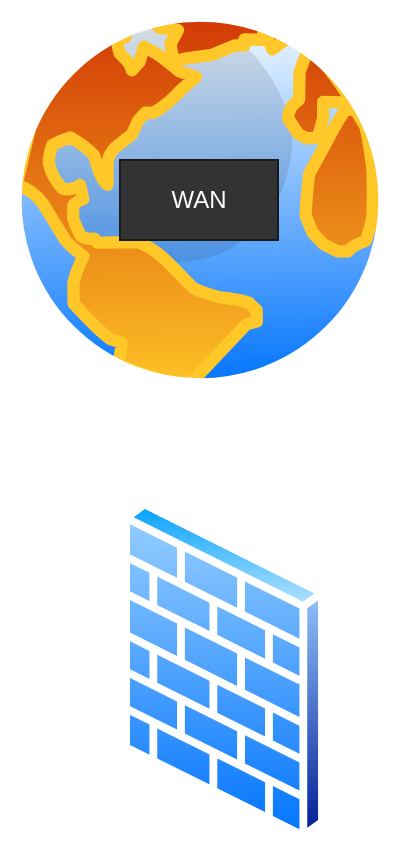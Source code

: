 <mxfile version="24.5.4" type="github">
  <diagram name="Pagina-1" id="3W4L14M-POliAq9xksL8">
    <mxGraphModel dx="1306" dy="1926" grid="1" gridSize="10" guides="1" tooltips="1" connect="1" arrows="1" fold="1" page="1" pageScale="1" pageWidth="827" pageHeight="1169" math="0" shadow="0">
      <root>
        <mxCell id="0" />
        <mxCell id="1" parent="0" />
        <mxCell id="FKNjrVZzh4Au7X5KK56g-1" value="" style="image;aspect=fixed;perimeter=ellipsePerimeter;html=1;align=center;shadow=0;dashed=0;spacingTop=3;image=img/lib/active_directory/internet_globe.svg;" vertex="1" parent="1">
          <mxGeometry x="314" y="-160" width="200" height="200" as="geometry" />
        </mxCell>
        <mxCell id="FKNjrVZzh4Au7X5KK56g-2" value="&lt;font color=&quot;#ffffff&quot;&gt;WAN&lt;/font&gt;" style="text;align=center;html=1;verticalAlign=middle;whiteSpace=wrap;rounded=0;fillColor=#333333;strokeColor=#1A1A1A;gradientColor=none;" vertex="1" parent="1">
          <mxGeometry x="374" y="-80" width="79" height="40" as="geometry" />
        </mxCell>
        <mxCell id="FKNjrVZzh4Au7X5KK56g-7" value="" style="image;aspect=fixed;perimeter=ellipsePerimeter;html=1;align=center;shadow=0;dashed=0;spacingTop=3;image=img/lib/active_directory/firewall.svg;" vertex="1" parent="1">
          <mxGeometry x="374" y="90" width="103.7" height="170" as="geometry" />
        </mxCell>
      </root>
    </mxGraphModel>
  </diagram>
</mxfile>
